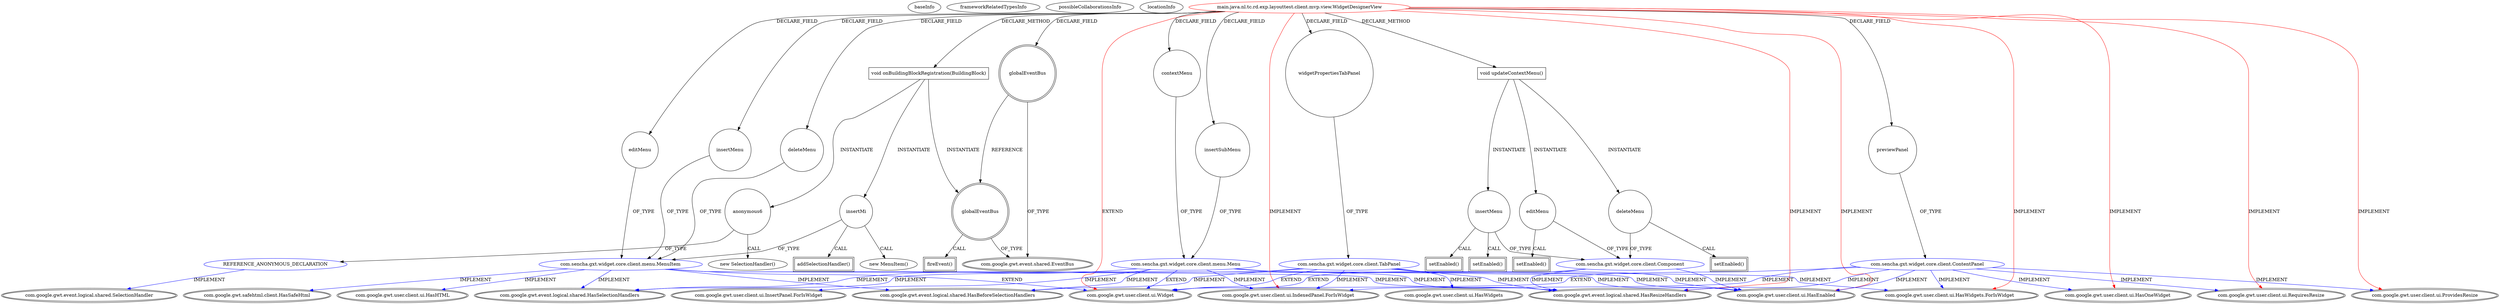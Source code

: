digraph {
baseInfo[graphId=4344,category="extension_graph",isAnonymous=false,possibleRelation=true]
frameworkRelatedTypesInfo[0="com.google.gwt.user.client.ui.Widget",1="com.google.gwt.event.logical.shared.HasResizeHandlers",2="com.google.gwt.user.client.ui.HasEnabled",3="com.google.gwt.user.client.ui.HasWidgets.ForIsWidget",4="com.google.gwt.user.client.ui.IndexedPanel.ForIsWidget",5="com.google.gwt.user.client.ui.RequiresResize",6="com.google.gwt.user.client.ui.ProvidesResize",7="com.google.gwt.user.client.ui.HasOneWidget"]
possibleCollaborationsInfo[0="4344~CLIENT_METHOD_DECLARATION-INSTANTIATION-FIELD_DECLARATION-FIELD_DECLARATION-FIELD_DECLARATION-~com.google.gwt.user.client.ui.Widget com.google.gwt.event.logical.shared.HasResizeHandlers com.google.gwt.user.client.ui.HasEnabled com.google.gwt.user.client.ui.HasWidgets.ForIsWidget com.google.gwt.user.client.ui.IndexedPanel.ForIsWidget com.google.gwt.user.client.ui.RequiresResize com.google.gwt.user.client.ui.ProvidesResize com.google.gwt.user.client.ui.HasOneWidget ~com.google.gwt.user.client.ui.Widget com.google.gwt.event.logical.shared.HasResizeHandlers com.google.gwt.user.client.ui.HasEnabled com.google.gwt.event.logical.shared.HasSelectionHandlers com.google.gwt.event.logical.shared.HasBeforeSelectionHandlers com.google.gwt.safehtml.client.HasSafeHtml com.google.gwt.user.client.ui.HasHTML ~false~false",1="4344~FIELD_DECLARATION-~com.google.gwt.user.client.ui.Widget com.google.gwt.event.logical.shared.HasResizeHandlers com.google.gwt.user.client.ui.HasEnabled com.google.gwt.user.client.ui.HasWidgets.ForIsWidget com.google.gwt.user.client.ui.IndexedPanel.ForIsWidget com.google.gwt.user.client.ui.RequiresResize com.google.gwt.user.client.ui.ProvidesResize com.google.gwt.user.client.ui.HasOneWidget ~com.google.gwt.user.client.ui.Widget com.google.gwt.event.logical.shared.HasResizeHandlers com.google.gwt.user.client.ui.HasEnabled com.google.gwt.user.client.ui.HasWidgets.ForIsWidget com.google.gwt.user.client.ui.IndexedPanel.ForIsWidget com.google.gwt.user.client.ui.RequiresResize com.google.gwt.user.client.ui.ProvidesResize com.google.gwt.user.client.ui.HasOneWidget ~false~false",2="4344~CLIENT_METHOD_DECLARATION-METHOD_CALL-CLIENT_METHOD_DECLARATION-METHOD_CALL-CLIENT_METHOD_DECLARATION-METHOD_CALL-~com.google.gwt.user.client.ui.Widget com.google.gwt.event.logical.shared.HasResizeHandlers com.google.gwt.user.client.ui.HasEnabled com.google.gwt.user.client.ui.HasWidgets.ForIsWidget com.google.gwt.user.client.ui.IndexedPanel.ForIsWidget com.google.gwt.user.client.ui.RequiresResize com.google.gwt.user.client.ui.ProvidesResize com.google.gwt.user.client.ui.HasOneWidget ~com.google.gwt.user.client.ui.Widget com.google.gwt.event.logical.shared.HasResizeHandlers com.google.gwt.user.client.ui.HasEnabled ~false~false",3="4344~FIELD_DECLARATION-~com.google.gwt.user.client.ui.Widget com.google.gwt.event.logical.shared.HasResizeHandlers com.google.gwt.user.client.ui.HasEnabled com.google.gwt.user.client.ui.HasWidgets.ForIsWidget com.google.gwt.user.client.ui.IndexedPanel.ForIsWidget com.google.gwt.user.client.ui.RequiresResize com.google.gwt.user.client.ui.ProvidesResize com.google.gwt.user.client.ui.HasOneWidget ~com.google.gwt.user.client.ui.Widget com.google.gwt.event.logical.shared.HasResizeHandlers com.google.gwt.user.client.ui.HasEnabled com.google.gwt.user.client.ui.IndexedPanel.ForIsWidget com.google.gwt.event.logical.shared.HasBeforeSelectionHandlers com.google.gwt.event.logical.shared.HasSelectionHandlers com.google.gwt.user.client.ui.HasWidgets ~false~false",4="4344~FIELD_DECLARATION-FIELD_DECLARATION-~com.google.gwt.user.client.ui.Widget com.google.gwt.event.logical.shared.HasResizeHandlers com.google.gwt.user.client.ui.HasEnabled com.google.gwt.user.client.ui.HasWidgets.ForIsWidget com.google.gwt.user.client.ui.IndexedPanel.ForIsWidget com.google.gwt.user.client.ui.RequiresResize com.google.gwt.user.client.ui.ProvidesResize com.google.gwt.user.client.ui.HasOneWidget ~com.google.gwt.user.client.ui.Widget com.google.gwt.event.logical.shared.HasResizeHandlers com.google.gwt.user.client.ui.HasEnabled com.google.gwt.user.client.ui.HasWidgets.ForIsWidget com.google.gwt.user.client.ui.IndexedPanel.ForIsWidget com.google.gwt.user.client.ui.InsertPanel.ForIsWidget com.google.gwt.event.logical.shared.HasBeforeSelectionHandlers com.google.gwt.event.logical.shared.HasSelectionHandlers ~false~false",5="4344~CLIENT_METHOD_DECLARATION-INSTANTIATION-~com.google.gwt.user.client.ui.Widget com.google.gwt.event.logical.shared.HasResizeHandlers com.google.gwt.user.client.ui.HasEnabled com.google.gwt.user.client.ui.HasWidgets.ForIsWidget com.google.gwt.user.client.ui.IndexedPanel.ForIsWidget com.google.gwt.user.client.ui.RequiresResize com.google.gwt.user.client.ui.ProvidesResize com.google.gwt.user.client.ui.HasOneWidget ~com.google.gwt.event.logical.shared.SelectionHandler ~false~true"]
locationInfo[projectName="rdomingonl-layoutTest",filePath="/rdomingonl-layoutTest/layoutTest-master/src/main/java/nl/tc/rd/exp/layouttest/client/mvp/view/WidgetDesignerView.java",contextSignature="WidgetDesignerView",graphId="4344"]
0[label="main.java.nl.tc.rd.exp.layouttest.client.mvp.view.WidgetDesignerView",vertexType="ROOT_CLIENT_CLASS_DECLARATION",isFrameworkType=false,color=red]
1[label="com.google.gwt.user.client.ui.Widget",vertexType="FRAMEWORK_CLASS_TYPE",isFrameworkType=true,peripheries=2]
2[label="com.google.gwt.event.logical.shared.HasResizeHandlers",vertexType="FRAMEWORK_INTERFACE_TYPE",isFrameworkType=true,peripheries=2]
3[label="com.google.gwt.user.client.ui.HasEnabled",vertexType="FRAMEWORK_INTERFACE_TYPE",isFrameworkType=true,peripheries=2]
4[label="com.google.gwt.user.client.ui.HasWidgets.ForIsWidget",vertexType="FRAMEWORK_INTERFACE_TYPE",isFrameworkType=true,peripheries=2]
5[label="com.google.gwt.user.client.ui.IndexedPanel.ForIsWidget",vertexType="FRAMEWORK_INTERFACE_TYPE",isFrameworkType=true,peripheries=2]
6[label="com.google.gwt.user.client.ui.RequiresResize",vertexType="FRAMEWORK_INTERFACE_TYPE",isFrameworkType=true,peripheries=2]
7[label="com.google.gwt.user.client.ui.ProvidesResize",vertexType="FRAMEWORK_INTERFACE_TYPE",isFrameworkType=true,peripheries=2]
8[label="com.google.gwt.user.client.ui.HasOneWidget",vertexType="FRAMEWORK_INTERFACE_TYPE",isFrameworkType=true,peripheries=2]
9[label="contextMenu",vertexType="FIELD_DECLARATION",isFrameworkType=false,shape=circle]
10[label="com.sencha.gxt.widget.core.client.menu.Menu",vertexType="REFERENCE_CLIENT_CLASS_DECLARATION",isFrameworkType=false,color=blue]
16[label="com.google.gwt.user.client.ui.InsertPanel.ForIsWidget",vertexType="FRAMEWORK_INTERFACE_TYPE",isFrameworkType=true,peripheries=2]
17[label="com.google.gwt.event.logical.shared.HasBeforeSelectionHandlers",vertexType="FRAMEWORK_INTERFACE_TYPE",isFrameworkType=true,peripheries=2]
18[label="com.google.gwt.event.logical.shared.HasSelectionHandlers",vertexType="FRAMEWORK_INTERFACE_TYPE",isFrameworkType=true,peripheries=2]
19[label="deleteMenu",vertexType="FIELD_DECLARATION",isFrameworkType=false,shape=circle]
20[label="com.sencha.gxt.widget.core.client.menu.MenuItem",vertexType="REFERENCE_CLIENT_CLASS_DECLARATION",isFrameworkType=false,color=blue]
26[label="com.google.gwt.safehtml.client.HasSafeHtml",vertexType="FRAMEWORK_INTERFACE_TYPE",isFrameworkType=true,peripheries=2]
27[label="com.google.gwt.user.client.ui.HasHTML",vertexType="FRAMEWORK_INTERFACE_TYPE",isFrameworkType=true,peripheries=2]
28[label="editMenu",vertexType="FIELD_DECLARATION",isFrameworkType=false,shape=circle]
30[label="globalEventBus",vertexType="FIELD_DECLARATION",isFrameworkType=true,peripheries=2,shape=circle]
31[label="com.google.gwt.event.shared.EventBus",vertexType="FRAMEWORK_CLASS_TYPE",isFrameworkType=true,peripheries=2]
32[label="insertMenu",vertexType="FIELD_DECLARATION",isFrameworkType=false,shape=circle]
34[label="insertSubMenu",vertexType="FIELD_DECLARATION",isFrameworkType=false,shape=circle]
36[label="previewPanel",vertexType="FIELD_DECLARATION",isFrameworkType=false,shape=circle]
37[label="com.sencha.gxt.widget.core.client.ContentPanel",vertexType="REFERENCE_CLIENT_CLASS_DECLARATION",isFrameworkType=false,color=blue]
46[label="widgetPropertiesTabPanel",vertexType="FIELD_DECLARATION",isFrameworkType=false,shape=circle]
47[label="com.sencha.gxt.widget.core.client.TabPanel",vertexType="REFERENCE_CLIENT_CLASS_DECLARATION",isFrameworkType=false,color=blue]
54[label="com.google.gwt.user.client.ui.HasWidgets",vertexType="FRAMEWORK_INTERFACE_TYPE",isFrameworkType=true,peripheries=2]
55[label="void updateContextMenu()",vertexType="CLIENT_METHOD_DECLARATION",isFrameworkType=false,shape=box]
56[label="insertMenu",vertexType="VARIABLE_EXPRESION",isFrameworkType=false,shape=circle]
58[label="com.sencha.gxt.widget.core.client.Component",vertexType="REFERENCE_CLIENT_CLASS_DECLARATION",isFrameworkType=false,color=blue]
57[label="setEnabled()",vertexType="INSIDE_CALL",isFrameworkType=true,peripheries=2,shape=box]
63[label="setEnabled()",vertexType="INSIDE_CALL",isFrameworkType=true,peripheries=2,shape=box]
64[label="editMenu",vertexType="VARIABLE_EXPRESION",isFrameworkType=false,shape=circle]
65[label="setEnabled()",vertexType="INSIDE_CALL",isFrameworkType=true,peripheries=2,shape=box]
67[label="deleteMenu",vertexType="VARIABLE_EXPRESION",isFrameworkType=false,shape=circle]
68[label="setEnabled()",vertexType="INSIDE_CALL",isFrameworkType=true,peripheries=2,shape=box]
70[label="void onBuildingBlockRegistration(BuildingBlock)",vertexType="CLIENT_METHOD_DECLARATION",isFrameworkType=false,shape=box]
72[label="insertMi",vertexType="VARIABLE_EXPRESION",isFrameworkType=false,shape=circle]
71[label="new MenuItem()",vertexType="CONSTRUCTOR_CALL",isFrameworkType=false]
75[label="addSelectionHandler()",vertexType="INSIDE_CALL",isFrameworkType=true,peripheries=2,shape=box]
77[label="anonymous6",vertexType="VARIABLE_EXPRESION",isFrameworkType=false,shape=circle]
78[label="REFERENCE_ANONYMOUS_DECLARATION",vertexType="REFERENCE_ANONYMOUS_DECLARATION",isFrameworkType=false,color=blue]
79[label="com.google.gwt.event.logical.shared.SelectionHandler",vertexType="FRAMEWORK_INTERFACE_TYPE",isFrameworkType=true,peripheries=2]
76[label="new SelectionHandler()",vertexType="CONSTRUCTOR_CALL",isFrameworkType=false]
80[label="globalEventBus",vertexType="VARIABLE_EXPRESION",isFrameworkType=true,peripheries=2,shape=circle]
81[label="fireEvent()",vertexType="INSIDE_CALL",isFrameworkType=true,peripheries=2,shape=box]
0->1[label="EXTEND",color=red]
0->2[label="IMPLEMENT",color=red]
0->3[label="IMPLEMENT",color=red]
0->4[label="IMPLEMENT",color=red]
0->5[label="IMPLEMENT",color=red]
0->6[label="IMPLEMENT",color=red]
0->7[label="IMPLEMENT",color=red]
0->8[label="IMPLEMENT",color=red]
0->9[label="DECLARE_FIELD"]
10->1[label="EXTEND",color=blue]
10->2[label="IMPLEMENT",color=blue]
10->3[label="IMPLEMENT",color=blue]
10->4[label="IMPLEMENT",color=blue]
10->5[label="IMPLEMENT",color=blue]
10->16[label="IMPLEMENT",color=blue]
10->17[label="IMPLEMENT",color=blue]
10->18[label="IMPLEMENT",color=blue]
9->10[label="OF_TYPE"]
0->19[label="DECLARE_FIELD"]
20->1[label="EXTEND",color=blue]
20->2[label="IMPLEMENT",color=blue]
20->3[label="IMPLEMENT",color=blue]
20->18[label="IMPLEMENT",color=blue]
20->17[label="IMPLEMENT",color=blue]
20->26[label="IMPLEMENT",color=blue]
20->27[label="IMPLEMENT",color=blue]
19->20[label="OF_TYPE"]
0->28[label="DECLARE_FIELD"]
28->20[label="OF_TYPE"]
0->30[label="DECLARE_FIELD"]
30->31[label="OF_TYPE"]
0->32[label="DECLARE_FIELD"]
32->20[label="OF_TYPE"]
0->34[label="DECLARE_FIELD"]
34->10[label="OF_TYPE"]
0->36[label="DECLARE_FIELD"]
37->1[label="EXTEND",color=blue]
37->2[label="IMPLEMENT",color=blue]
37->3[label="IMPLEMENT",color=blue]
37->4[label="IMPLEMENT",color=blue]
37->5[label="IMPLEMENT",color=blue]
37->6[label="IMPLEMENT",color=blue]
37->7[label="IMPLEMENT",color=blue]
37->8[label="IMPLEMENT",color=blue]
36->37[label="OF_TYPE"]
0->46[label="DECLARE_FIELD"]
47->1[label="EXTEND",color=blue]
47->2[label="IMPLEMENT",color=blue]
47->3[label="IMPLEMENT",color=blue]
47->5[label="IMPLEMENT",color=blue]
47->17[label="IMPLEMENT",color=blue]
47->18[label="IMPLEMENT",color=blue]
47->54[label="IMPLEMENT",color=blue]
46->47[label="OF_TYPE"]
0->55[label="DECLARE_METHOD"]
55->56[label="INSTANTIATE"]
58->1[label="EXTEND",color=blue]
58->2[label="IMPLEMENT",color=blue]
58->3[label="IMPLEMENT",color=blue]
56->58[label="OF_TYPE"]
56->57[label="CALL"]
56->63[label="CALL"]
55->64[label="INSTANTIATE"]
64->58[label="OF_TYPE"]
64->65[label="CALL"]
55->67[label="INSTANTIATE"]
67->58[label="OF_TYPE"]
67->68[label="CALL"]
0->70[label="DECLARE_METHOD"]
70->72[label="INSTANTIATE"]
72->20[label="OF_TYPE"]
72->71[label="CALL"]
72->75[label="CALL"]
70->77[label="INSTANTIATE"]
78->79[label="IMPLEMENT",color=blue]
77->78[label="OF_TYPE"]
77->76[label="CALL"]
70->80[label="INSTANTIATE"]
30->80[label="REFERENCE"]
80->31[label="OF_TYPE"]
80->81[label="CALL"]
}
